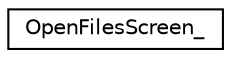 digraph "Graphical Class Hierarchy"
{
  edge [fontname="Helvetica",fontsize="10",labelfontname="Helvetica",labelfontsize="10"];
  node [fontname="Helvetica",fontsize="10",shape=record];
  rankdir="LR";
  Node0 [label="OpenFilesScreen_",height=0.2,width=0.4,color="black", fillcolor="white", style="filled",URL="$structOpenFilesScreen__.html"];
}

